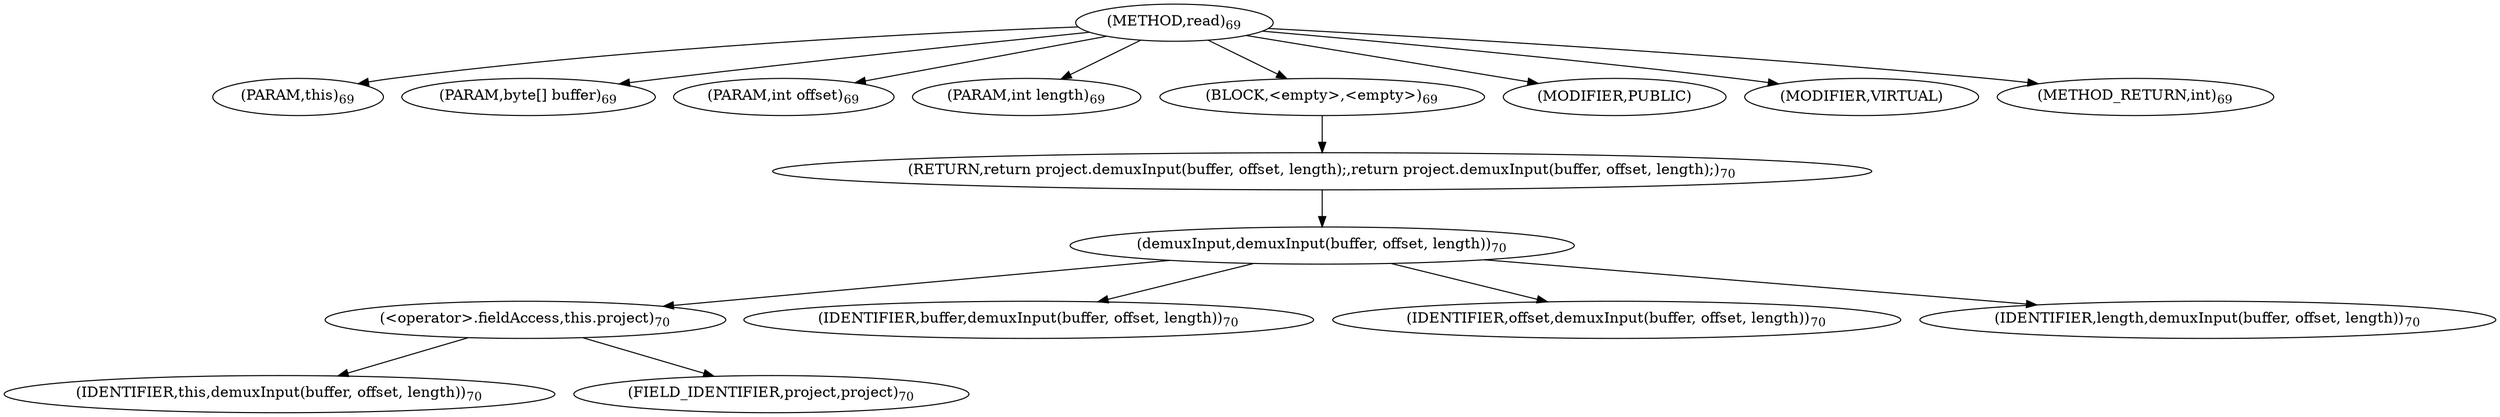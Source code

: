 digraph "read" {  
"63" [label = <(METHOD,read)<SUB>69</SUB>> ]
"64" [label = <(PARAM,this)<SUB>69</SUB>> ]
"65" [label = <(PARAM,byte[] buffer)<SUB>69</SUB>> ]
"66" [label = <(PARAM,int offset)<SUB>69</SUB>> ]
"67" [label = <(PARAM,int length)<SUB>69</SUB>> ]
"68" [label = <(BLOCK,&lt;empty&gt;,&lt;empty&gt;)<SUB>69</SUB>> ]
"69" [label = <(RETURN,return project.demuxInput(buffer, offset, length);,return project.demuxInput(buffer, offset, length);)<SUB>70</SUB>> ]
"70" [label = <(demuxInput,demuxInput(buffer, offset, length))<SUB>70</SUB>> ]
"71" [label = <(&lt;operator&gt;.fieldAccess,this.project)<SUB>70</SUB>> ]
"72" [label = <(IDENTIFIER,this,demuxInput(buffer, offset, length))<SUB>70</SUB>> ]
"73" [label = <(FIELD_IDENTIFIER,project,project)<SUB>70</SUB>> ]
"74" [label = <(IDENTIFIER,buffer,demuxInput(buffer, offset, length))<SUB>70</SUB>> ]
"75" [label = <(IDENTIFIER,offset,demuxInput(buffer, offset, length))<SUB>70</SUB>> ]
"76" [label = <(IDENTIFIER,length,demuxInput(buffer, offset, length))<SUB>70</SUB>> ]
"77" [label = <(MODIFIER,PUBLIC)> ]
"78" [label = <(MODIFIER,VIRTUAL)> ]
"79" [label = <(METHOD_RETURN,int)<SUB>69</SUB>> ]
  "63" -> "64" 
  "63" -> "65" 
  "63" -> "66" 
  "63" -> "67" 
  "63" -> "68" 
  "63" -> "77" 
  "63" -> "78" 
  "63" -> "79" 
  "68" -> "69" 
  "69" -> "70" 
  "70" -> "71" 
  "70" -> "74" 
  "70" -> "75" 
  "70" -> "76" 
  "71" -> "72" 
  "71" -> "73" 
}
